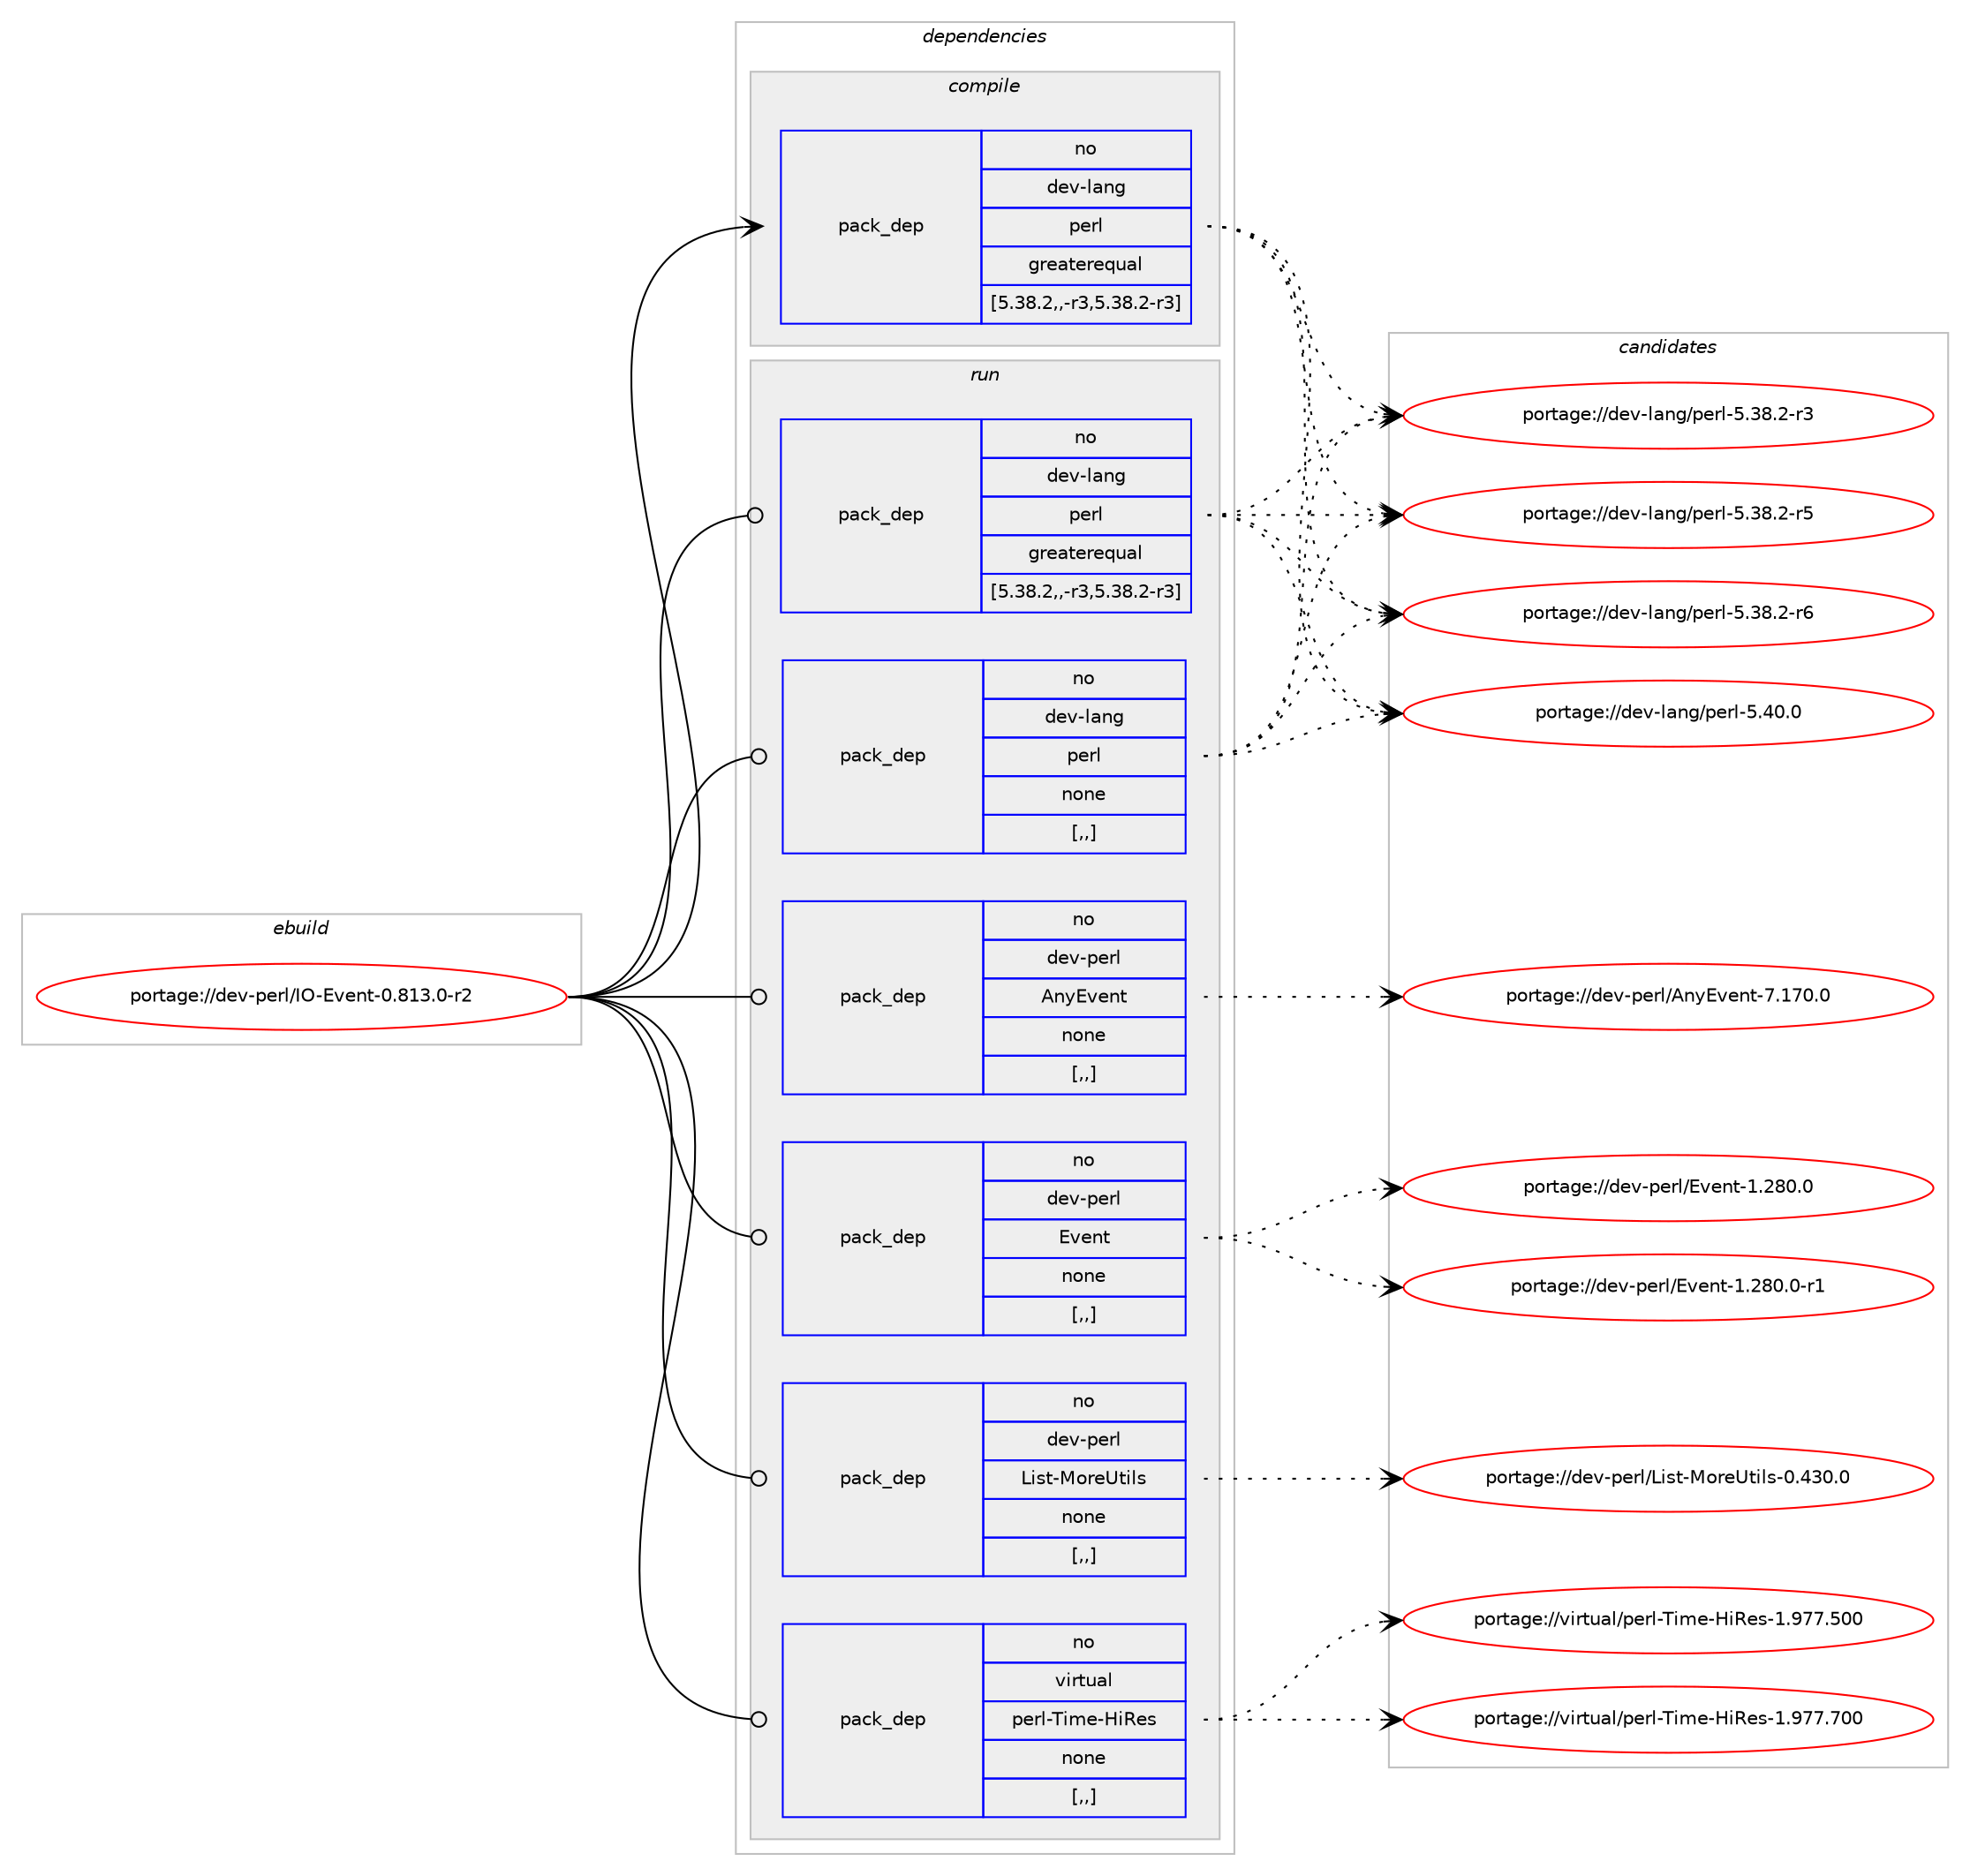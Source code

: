 digraph prolog {

# *************
# Graph options
# *************

newrank=true;
concentrate=true;
compound=true;
graph [rankdir=LR,fontname=Helvetica,fontsize=10,ranksep=1.5];#, ranksep=2.5, nodesep=0.2];
edge  [arrowhead=vee];
node  [fontname=Helvetica,fontsize=10];

# **********
# The ebuild
# **********

subgraph cluster_leftcol {
color=gray;
rank=same;
label=<<i>ebuild</i>>;
id [label="portage://dev-perl/IO-Event-0.813.0-r2", color=red, width=4, href="../dev-perl/IO-Event-0.813.0-r2.svg"];
}

# ****************
# The dependencies
# ****************

subgraph cluster_midcol {
color=gray;
label=<<i>dependencies</i>>;
subgraph cluster_compile {
fillcolor="#eeeeee";
style=filled;
label=<<i>compile</i>>;
subgraph pack98131 {
dependency128318 [label=<<TABLE BORDER="0" CELLBORDER="1" CELLSPACING="0" CELLPADDING="4" WIDTH="220"><TR><TD ROWSPAN="6" CELLPADDING="30">pack_dep</TD></TR><TR><TD WIDTH="110">no</TD></TR><TR><TD>dev-lang</TD></TR><TR><TD>perl</TD></TR><TR><TD>greaterequal</TD></TR><TR><TD>[5.38.2,,-r3,5.38.2-r3]</TD></TR></TABLE>>, shape=none, color=blue];
}
id:e -> dependency128318:w [weight=20,style="solid",arrowhead="vee"];
}
subgraph cluster_compileandrun {
fillcolor="#eeeeee";
style=filled;
label=<<i>compile and run</i>>;
}
subgraph cluster_run {
fillcolor="#eeeeee";
style=filled;
label=<<i>run</i>>;
subgraph pack98132 {
dependency128319 [label=<<TABLE BORDER="0" CELLBORDER="1" CELLSPACING="0" CELLPADDING="4" WIDTH="220"><TR><TD ROWSPAN="6" CELLPADDING="30">pack_dep</TD></TR><TR><TD WIDTH="110">no</TD></TR><TR><TD>dev-lang</TD></TR><TR><TD>perl</TD></TR><TR><TD>greaterequal</TD></TR><TR><TD>[5.38.2,,-r3,5.38.2-r3]</TD></TR></TABLE>>, shape=none, color=blue];
}
id:e -> dependency128319:w [weight=20,style="solid",arrowhead="odot"];
subgraph pack98133 {
dependency128320 [label=<<TABLE BORDER="0" CELLBORDER="1" CELLSPACING="0" CELLPADDING="4" WIDTH="220"><TR><TD ROWSPAN="6" CELLPADDING="30">pack_dep</TD></TR><TR><TD WIDTH="110">no</TD></TR><TR><TD>dev-lang</TD></TR><TR><TD>perl</TD></TR><TR><TD>none</TD></TR><TR><TD>[,,]</TD></TR></TABLE>>, shape=none, color=blue];
}
id:e -> dependency128320:w [weight=20,style="solid",arrowhead="odot"];
subgraph pack98134 {
dependency128321 [label=<<TABLE BORDER="0" CELLBORDER="1" CELLSPACING="0" CELLPADDING="4" WIDTH="220"><TR><TD ROWSPAN="6" CELLPADDING="30">pack_dep</TD></TR><TR><TD WIDTH="110">no</TD></TR><TR><TD>dev-perl</TD></TR><TR><TD>AnyEvent</TD></TR><TR><TD>none</TD></TR><TR><TD>[,,]</TD></TR></TABLE>>, shape=none, color=blue];
}
id:e -> dependency128321:w [weight=20,style="solid",arrowhead="odot"];
subgraph pack98135 {
dependency128322 [label=<<TABLE BORDER="0" CELLBORDER="1" CELLSPACING="0" CELLPADDING="4" WIDTH="220"><TR><TD ROWSPAN="6" CELLPADDING="30">pack_dep</TD></TR><TR><TD WIDTH="110">no</TD></TR><TR><TD>dev-perl</TD></TR><TR><TD>Event</TD></TR><TR><TD>none</TD></TR><TR><TD>[,,]</TD></TR></TABLE>>, shape=none, color=blue];
}
id:e -> dependency128322:w [weight=20,style="solid",arrowhead="odot"];
subgraph pack98136 {
dependency128323 [label=<<TABLE BORDER="0" CELLBORDER="1" CELLSPACING="0" CELLPADDING="4" WIDTH="220"><TR><TD ROWSPAN="6" CELLPADDING="30">pack_dep</TD></TR><TR><TD WIDTH="110">no</TD></TR><TR><TD>dev-perl</TD></TR><TR><TD>List-MoreUtils</TD></TR><TR><TD>none</TD></TR><TR><TD>[,,]</TD></TR></TABLE>>, shape=none, color=blue];
}
id:e -> dependency128323:w [weight=20,style="solid",arrowhead="odot"];
subgraph pack98137 {
dependency128324 [label=<<TABLE BORDER="0" CELLBORDER="1" CELLSPACING="0" CELLPADDING="4" WIDTH="220"><TR><TD ROWSPAN="6" CELLPADDING="30">pack_dep</TD></TR><TR><TD WIDTH="110">no</TD></TR><TR><TD>virtual</TD></TR><TR><TD>perl-Time-HiRes</TD></TR><TR><TD>none</TD></TR><TR><TD>[,,]</TD></TR></TABLE>>, shape=none, color=blue];
}
id:e -> dependency128324:w [weight=20,style="solid",arrowhead="odot"];
}
}

# **************
# The candidates
# **************

subgraph cluster_choices {
rank=same;
color=gray;
label=<<i>candidates</i>>;

subgraph choice98131 {
color=black;
nodesep=1;
choice100101118451089711010347112101114108455346515646504511451 [label="portage://dev-lang/perl-5.38.2-r3", color=red, width=4,href="../dev-lang/perl-5.38.2-r3.svg"];
choice100101118451089711010347112101114108455346515646504511453 [label="portage://dev-lang/perl-5.38.2-r5", color=red, width=4,href="../dev-lang/perl-5.38.2-r5.svg"];
choice100101118451089711010347112101114108455346515646504511454 [label="portage://dev-lang/perl-5.38.2-r6", color=red, width=4,href="../dev-lang/perl-5.38.2-r6.svg"];
choice10010111845108971101034711210111410845534652484648 [label="portage://dev-lang/perl-5.40.0", color=red, width=4,href="../dev-lang/perl-5.40.0.svg"];
dependency128318:e -> choice100101118451089711010347112101114108455346515646504511451:w [style=dotted,weight="100"];
dependency128318:e -> choice100101118451089711010347112101114108455346515646504511453:w [style=dotted,weight="100"];
dependency128318:e -> choice100101118451089711010347112101114108455346515646504511454:w [style=dotted,weight="100"];
dependency128318:e -> choice10010111845108971101034711210111410845534652484648:w [style=dotted,weight="100"];
}
subgraph choice98132 {
color=black;
nodesep=1;
choice100101118451089711010347112101114108455346515646504511451 [label="portage://dev-lang/perl-5.38.2-r3", color=red, width=4,href="../dev-lang/perl-5.38.2-r3.svg"];
choice100101118451089711010347112101114108455346515646504511453 [label="portage://dev-lang/perl-5.38.2-r5", color=red, width=4,href="../dev-lang/perl-5.38.2-r5.svg"];
choice100101118451089711010347112101114108455346515646504511454 [label="portage://dev-lang/perl-5.38.2-r6", color=red, width=4,href="../dev-lang/perl-5.38.2-r6.svg"];
choice10010111845108971101034711210111410845534652484648 [label="portage://dev-lang/perl-5.40.0", color=red, width=4,href="../dev-lang/perl-5.40.0.svg"];
dependency128319:e -> choice100101118451089711010347112101114108455346515646504511451:w [style=dotted,weight="100"];
dependency128319:e -> choice100101118451089711010347112101114108455346515646504511453:w [style=dotted,weight="100"];
dependency128319:e -> choice100101118451089711010347112101114108455346515646504511454:w [style=dotted,weight="100"];
dependency128319:e -> choice10010111845108971101034711210111410845534652484648:w [style=dotted,weight="100"];
}
subgraph choice98133 {
color=black;
nodesep=1;
choice100101118451089711010347112101114108455346515646504511451 [label="portage://dev-lang/perl-5.38.2-r3", color=red, width=4,href="../dev-lang/perl-5.38.2-r3.svg"];
choice100101118451089711010347112101114108455346515646504511453 [label="portage://dev-lang/perl-5.38.2-r5", color=red, width=4,href="../dev-lang/perl-5.38.2-r5.svg"];
choice100101118451089711010347112101114108455346515646504511454 [label="portage://dev-lang/perl-5.38.2-r6", color=red, width=4,href="../dev-lang/perl-5.38.2-r6.svg"];
choice10010111845108971101034711210111410845534652484648 [label="portage://dev-lang/perl-5.40.0", color=red, width=4,href="../dev-lang/perl-5.40.0.svg"];
dependency128320:e -> choice100101118451089711010347112101114108455346515646504511451:w [style=dotted,weight="100"];
dependency128320:e -> choice100101118451089711010347112101114108455346515646504511453:w [style=dotted,weight="100"];
dependency128320:e -> choice100101118451089711010347112101114108455346515646504511454:w [style=dotted,weight="100"];
dependency128320:e -> choice10010111845108971101034711210111410845534652484648:w [style=dotted,weight="100"];
}
subgraph choice98134 {
color=black;
nodesep=1;
choice100101118451121011141084765110121691181011101164555464955484648 [label="portage://dev-perl/AnyEvent-7.170.0", color=red, width=4,href="../dev-perl/AnyEvent-7.170.0.svg"];
dependency128321:e -> choice100101118451121011141084765110121691181011101164555464955484648:w [style=dotted,weight="100"];
}
subgraph choice98135 {
color=black;
nodesep=1;
choice1001011184511210111410847691181011101164549465056484648 [label="portage://dev-perl/Event-1.280.0", color=red, width=4,href="../dev-perl/Event-1.280.0.svg"];
choice10010111845112101114108476911810111011645494650564846484511449 [label="portage://dev-perl/Event-1.280.0-r1", color=red, width=4,href="../dev-perl/Event-1.280.0-r1.svg"];
dependency128322:e -> choice1001011184511210111410847691181011101164549465056484648:w [style=dotted,weight="100"];
dependency128322:e -> choice10010111845112101114108476911810111011645494650564846484511449:w [style=dotted,weight="100"];
}
subgraph choice98136 {
color=black;
nodesep=1;
choice1001011184511210111410847761051151164577111114101851161051081154548465251484648 [label="portage://dev-perl/List-MoreUtils-0.430.0", color=red, width=4,href="../dev-perl/List-MoreUtils-0.430.0.svg"];
dependency128323:e -> choice1001011184511210111410847761051151164577111114101851161051081154548465251484648:w [style=dotted,weight="100"];
}
subgraph choice98137 {
color=black;
nodesep=1;
choice1181051141161179710847112101114108458410510910145721058210111545494657555546534848 [label="portage://virtual/perl-Time-HiRes-1.977.500", color=red, width=4,href="../virtual/perl-Time-HiRes-1.977.500.svg"];
choice1181051141161179710847112101114108458410510910145721058210111545494657555546554848 [label="portage://virtual/perl-Time-HiRes-1.977.700", color=red, width=4,href="../virtual/perl-Time-HiRes-1.977.700.svg"];
dependency128324:e -> choice1181051141161179710847112101114108458410510910145721058210111545494657555546534848:w [style=dotted,weight="100"];
dependency128324:e -> choice1181051141161179710847112101114108458410510910145721058210111545494657555546554848:w [style=dotted,weight="100"];
}
}

}
